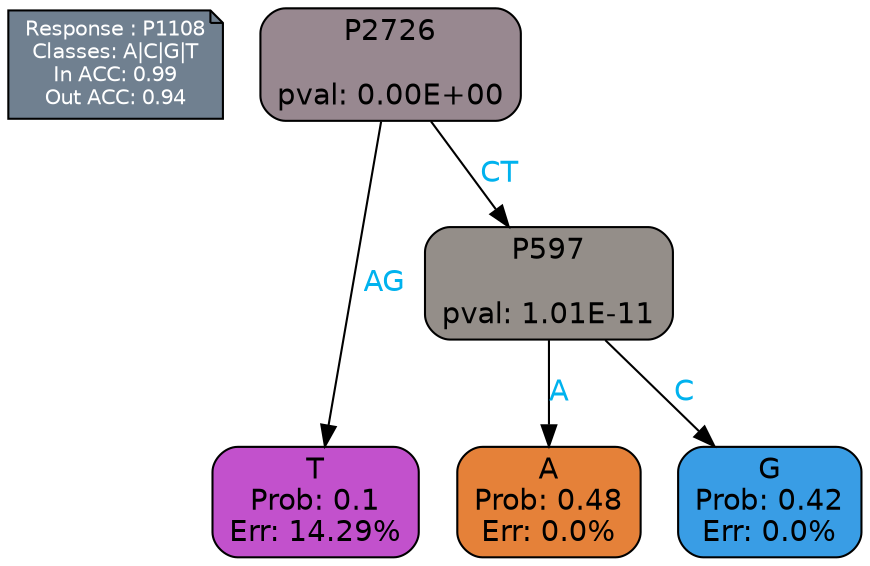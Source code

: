 digraph Tree {
node [shape=box, style="filled, rounded", color="black", fontname=helvetica] ;
graph [ranksep=equally, splines=polylines, bgcolor=transparent, dpi=600] ;
edge [fontname=helvetica] ;
LEGEND [label="Response : P1108
Classes: A|C|G|T
In ACC: 0.99
Out ACC: 0.94
",shape=note,align=left,style=filled,fillcolor="slategray",fontcolor="white",fontsize=10];1 [label="P2726

pval: 0.00E+00", fillcolor="#988890"] ;
2 [label="T
Prob: 0.1
Err: 14.29%", fillcolor="#c251cc"] ;
3 [label="P597

pval: 1.01E-11", fillcolor="#948e89"] ;
4 [label="A
Prob: 0.48
Err: 0.0%", fillcolor="#e58139"] ;
5 [label="G
Prob: 0.42
Err: 0.0%", fillcolor="#399de5"] ;
1 -> 2 [label="AG",fontcolor=deepskyblue2] ;
1 -> 3 [label="CT",fontcolor=deepskyblue2] ;
3 -> 4 [label="A",fontcolor=deepskyblue2] ;
3 -> 5 [label="C",fontcolor=deepskyblue2] ;
{rank = same; 2;4;5;}{rank = same; LEGEND;1;}}